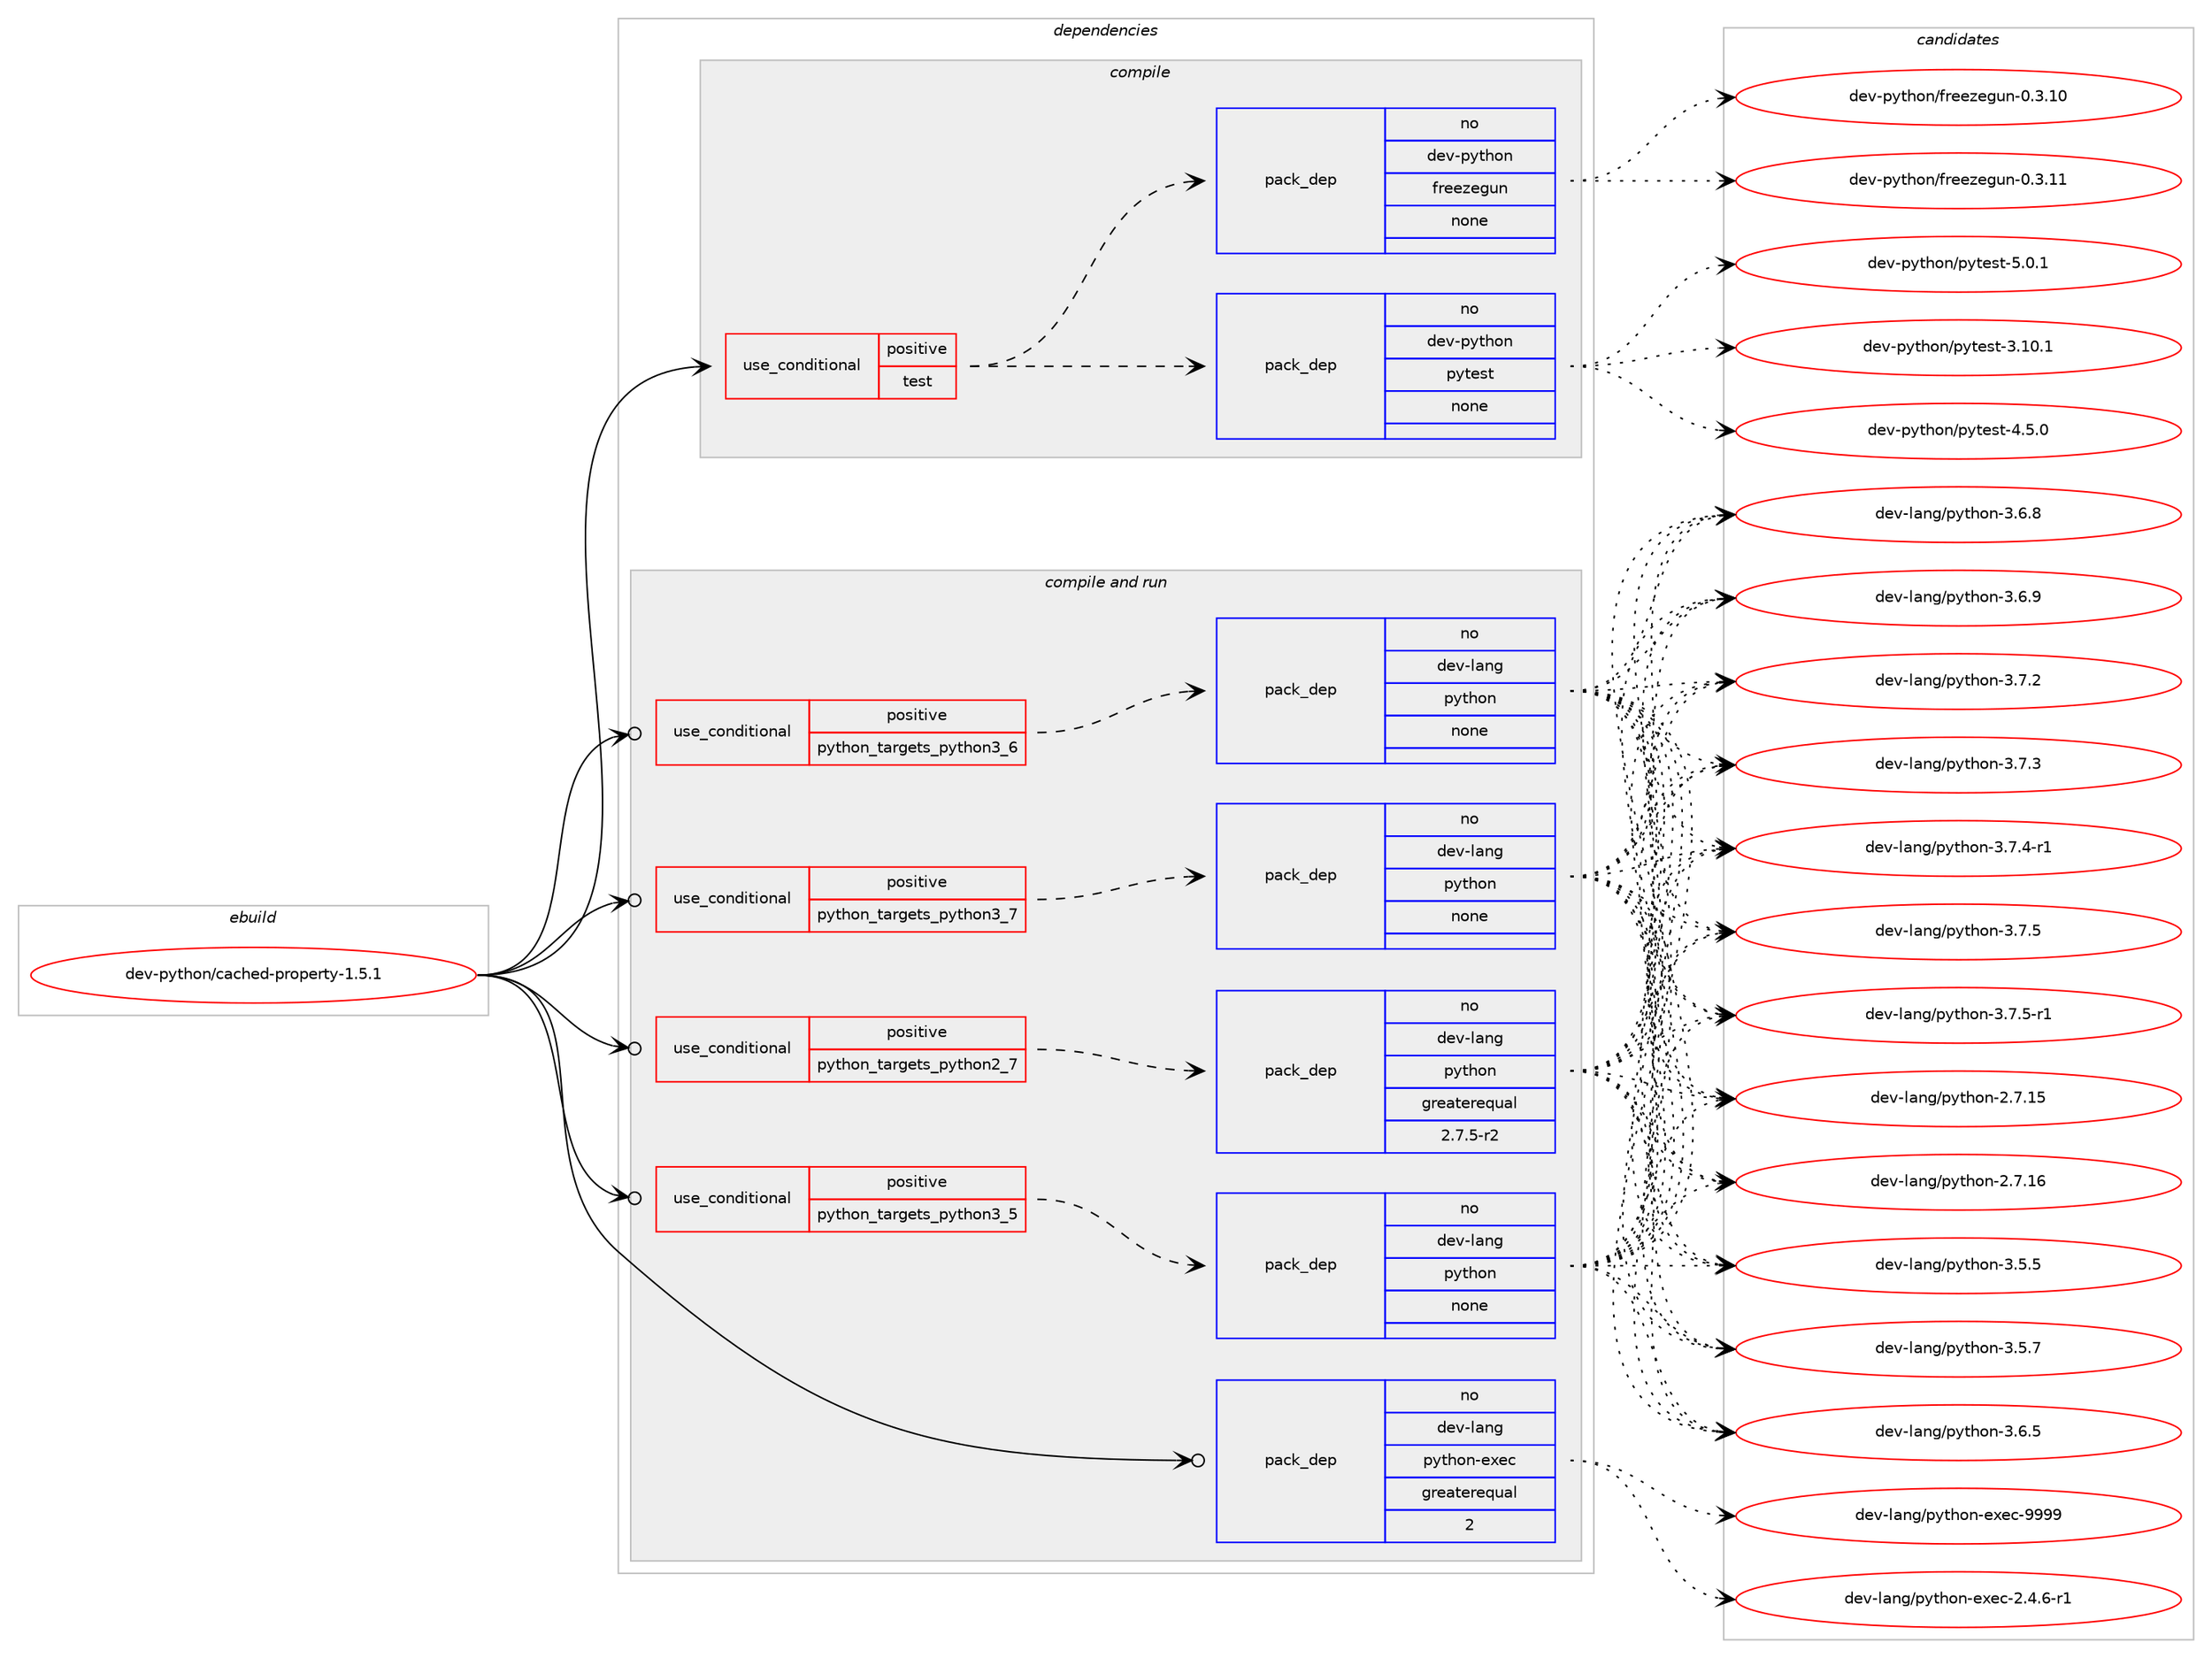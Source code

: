 digraph prolog {

# *************
# Graph options
# *************

newrank=true;
concentrate=true;
compound=true;
graph [rankdir=LR,fontname=Helvetica,fontsize=10,ranksep=1.5];#, ranksep=2.5, nodesep=0.2];
edge  [arrowhead=vee];
node  [fontname=Helvetica,fontsize=10];

# **********
# The ebuild
# **********

subgraph cluster_leftcol {
color=gray;
rank=same;
label=<<i>ebuild</i>>;
id [label="dev-python/cached-property-1.5.1", color=red, width=4, href="../dev-python/cached-property-1.5.1.svg"];
}

# ****************
# The dependencies
# ****************

subgraph cluster_midcol {
color=gray;
label=<<i>dependencies</i>>;
subgraph cluster_compile {
fillcolor="#eeeeee";
style=filled;
label=<<i>compile</i>>;
subgraph cond137179 {
dependency597792 [label=<<TABLE BORDER="0" CELLBORDER="1" CELLSPACING="0" CELLPADDING="4"><TR><TD ROWSPAN="3" CELLPADDING="10">use_conditional</TD></TR><TR><TD>positive</TD></TR><TR><TD>test</TD></TR></TABLE>>, shape=none, color=red];
subgraph pack448836 {
dependency597793 [label=<<TABLE BORDER="0" CELLBORDER="1" CELLSPACING="0" CELLPADDING="4" WIDTH="220"><TR><TD ROWSPAN="6" CELLPADDING="30">pack_dep</TD></TR><TR><TD WIDTH="110">no</TD></TR><TR><TD>dev-python</TD></TR><TR><TD>pytest</TD></TR><TR><TD>none</TD></TR><TR><TD></TD></TR></TABLE>>, shape=none, color=blue];
}
dependency597792:e -> dependency597793:w [weight=20,style="dashed",arrowhead="vee"];
subgraph pack448837 {
dependency597794 [label=<<TABLE BORDER="0" CELLBORDER="1" CELLSPACING="0" CELLPADDING="4" WIDTH="220"><TR><TD ROWSPAN="6" CELLPADDING="30">pack_dep</TD></TR><TR><TD WIDTH="110">no</TD></TR><TR><TD>dev-python</TD></TR><TR><TD>freezegun</TD></TR><TR><TD>none</TD></TR><TR><TD></TD></TR></TABLE>>, shape=none, color=blue];
}
dependency597792:e -> dependency597794:w [weight=20,style="dashed",arrowhead="vee"];
}
id:e -> dependency597792:w [weight=20,style="solid",arrowhead="vee"];
}
subgraph cluster_compileandrun {
fillcolor="#eeeeee";
style=filled;
label=<<i>compile and run</i>>;
subgraph cond137180 {
dependency597795 [label=<<TABLE BORDER="0" CELLBORDER="1" CELLSPACING="0" CELLPADDING="4"><TR><TD ROWSPAN="3" CELLPADDING="10">use_conditional</TD></TR><TR><TD>positive</TD></TR><TR><TD>python_targets_python2_7</TD></TR></TABLE>>, shape=none, color=red];
subgraph pack448838 {
dependency597796 [label=<<TABLE BORDER="0" CELLBORDER="1" CELLSPACING="0" CELLPADDING="4" WIDTH="220"><TR><TD ROWSPAN="6" CELLPADDING="30">pack_dep</TD></TR><TR><TD WIDTH="110">no</TD></TR><TR><TD>dev-lang</TD></TR><TR><TD>python</TD></TR><TR><TD>greaterequal</TD></TR><TR><TD>2.7.5-r2</TD></TR></TABLE>>, shape=none, color=blue];
}
dependency597795:e -> dependency597796:w [weight=20,style="dashed",arrowhead="vee"];
}
id:e -> dependency597795:w [weight=20,style="solid",arrowhead="odotvee"];
subgraph cond137181 {
dependency597797 [label=<<TABLE BORDER="0" CELLBORDER="1" CELLSPACING="0" CELLPADDING="4"><TR><TD ROWSPAN="3" CELLPADDING="10">use_conditional</TD></TR><TR><TD>positive</TD></TR><TR><TD>python_targets_python3_5</TD></TR></TABLE>>, shape=none, color=red];
subgraph pack448839 {
dependency597798 [label=<<TABLE BORDER="0" CELLBORDER="1" CELLSPACING="0" CELLPADDING="4" WIDTH="220"><TR><TD ROWSPAN="6" CELLPADDING="30">pack_dep</TD></TR><TR><TD WIDTH="110">no</TD></TR><TR><TD>dev-lang</TD></TR><TR><TD>python</TD></TR><TR><TD>none</TD></TR><TR><TD></TD></TR></TABLE>>, shape=none, color=blue];
}
dependency597797:e -> dependency597798:w [weight=20,style="dashed",arrowhead="vee"];
}
id:e -> dependency597797:w [weight=20,style="solid",arrowhead="odotvee"];
subgraph cond137182 {
dependency597799 [label=<<TABLE BORDER="0" CELLBORDER="1" CELLSPACING="0" CELLPADDING="4"><TR><TD ROWSPAN="3" CELLPADDING="10">use_conditional</TD></TR><TR><TD>positive</TD></TR><TR><TD>python_targets_python3_6</TD></TR></TABLE>>, shape=none, color=red];
subgraph pack448840 {
dependency597800 [label=<<TABLE BORDER="0" CELLBORDER="1" CELLSPACING="0" CELLPADDING="4" WIDTH="220"><TR><TD ROWSPAN="6" CELLPADDING="30">pack_dep</TD></TR><TR><TD WIDTH="110">no</TD></TR><TR><TD>dev-lang</TD></TR><TR><TD>python</TD></TR><TR><TD>none</TD></TR><TR><TD></TD></TR></TABLE>>, shape=none, color=blue];
}
dependency597799:e -> dependency597800:w [weight=20,style="dashed",arrowhead="vee"];
}
id:e -> dependency597799:w [weight=20,style="solid",arrowhead="odotvee"];
subgraph cond137183 {
dependency597801 [label=<<TABLE BORDER="0" CELLBORDER="1" CELLSPACING="0" CELLPADDING="4"><TR><TD ROWSPAN="3" CELLPADDING="10">use_conditional</TD></TR><TR><TD>positive</TD></TR><TR><TD>python_targets_python3_7</TD></TR></TABLE>>, shape=none, color=red];
subgraph pack448841 {
dependency597802 [label=<<TABLE BORDER="0" CELLBORDER="1" CELLSPACING="0" CELLPADDING="4" WIDTH="220"><TR><TD ROWSPAN="6" CELLPADDING="30">pack_dep</TD></TR><TR><TD WIDTH="110">no</TD></TR><TR><TD>dev-lang</TD></TR><TR><TD>python</TD></TR><TR><TD>none</TD></TR><TR><TD></TD></TR></TABLE>>, shape=none, color=blue];
}
dependency597801:e -> dependency597802:w [weight=20,style="dashed",arrowhead="vee"];
}
id:e -> dependency597801:w [weight=20,style="solid",arrowhead="odotvee"];
subgraph pack448842 {
dependency597803 [label=<<TABLE BORDER="0" CELLBORDER="1" CELLSPACING="0" CELLPADDING="4" WIDTH="220"><TR><TD ROWSPAN="6" CELLPADDING="30">pack_dep</TD></TR><TR><TD WIDTH="110">no</TD></TR><TR><TD>dev-lang</TD></TR><TR><TD>python-exec</TD></TR><TR><TD>greaterequal</TD></TR><TR><TD>2</TD></TR></TABLE>>, shape=none, color=blue];
}
id:e -> dependency597803:w [weight=20,style="solid",arrowhead="odotvee"];
}
subgraph cluster_run {
fillcolor="#eeeeee";
style=filled;
label=<<i>run</i>>;
}
}

# **************
# The candidates
# **************

subgraph cluster_choices {
rank=same;
color=gray;
label=<<i>candidates</i>>;

subgraph choice448836 {
color=black;
nodesep=1;
choice100101118451121211161041111104711212111610111511645514649484649 [label="dev-python/pytest-3.10.1", color=red, width=4,href="../dev-python/pytest-3.10.1.svg"];
choice1001011184511212111610411111047112121116101115116455246534648 [label="dev-python/pytest-4.5.0", color=red, width=4,href="../dev-python/pytest-4.5.0.svg"];
choice1001011184511212111610411111047112121116101115116455346484649 [label="dev-python/pytest-5.0.1", color=red, width=4,href="../dev-python/pytest-5.0.1.svg"];
dependency597793:e -> choice100101118451121211161041111104711212111610111511645514649484649:w [style=dotted,weight="100"];
dependency597793:e -> choice1001011184511212111610411111047112121116101115116455246534648:w [style=dotted,weight="100"];
dependency597793:e -> choice1001011184511212111610411111047112121116101115116455346484649:w [style=dotted,weight="100"];
}
subgraph choice448837 {
color=black;
nodesep=1;
choice100101118451121211161041111104710211410110112210110311711045484651464948 [label="dev-python/freezegun-0.3.10", color=red, width=4,href="../dev-python/freezegun-0.3.10.svg"];
choice100101118451121211161041111104710211410110112210110311711045484651464949 [label="dev-python/freezegun-0.3.11", color=red, width=4,href="../dev-python/freezegun-0.3.11.svg"];
dependency597794:e -> choice100101118451121211161041111104710211410110112210110311711045484651464948:w [style=dotted,weight="100"];
dependency597794:e -> choice100101118451121211161041111104710211410110112210110311711045484651464949:w [style=dotted,weight="100"];
}
subgraph choice448838 {
color=black;
nodesep=1;
choice10010111845108971101034711212111610411111045504655464953 [label="dev-lang/python-2.7.15", color=red, width=4,href="../dev-lang/python-2.7.15.svg"];
choice10010111845108971101034711212111610411111045504655464954 [label="dev-lang/python-2.7.16", color=red, width=4,href="../dev-lang/python-2.7.16.svg"];
choice100101118451089711010347112121116104111110455146534653 [label="dev-lang/python-3.5.5", color=red, width=4,href="../dev-lang/python-3.5.5.svg"];
choice100101118451089711010347112121116104111110455146534655 [label="dev-lang/python-3.5.7", color=red, width=4,href="../dev-lang/python-3.5.7.svg"];
choice100101118451089711010347112121116104111110455146544653 [label="dev-lang/python-3.6.5", color=red, width=4,href="../dev-lang/python-3.6.5.svg"];
choice100101118451089711010347112121116104111110455146544656 [label="dev-lang/python-3.6.8", color=red, width=4,href="../dev-lang/python-3.6.8.svg"];
choice100101118451089711010347112121116104111110455146544657 [label="dev-lang/python-3.6.9", color=red, width=4,href="../dev-lang/python-3.6.9.svg"];
choice100101118451089711010347112121116104111110455146554650 [label="dev-lang/python-3.7.2", color=red, width=4,href="../dev-lang/python-3.7.2.svg"];
choice100101118451089711010347112121116104111110455146554651 [label="dev-lang/python-3.7.3", color=red, width=4,href="../dev-lang/python-3.7.3.svg"];
choice1001011184510897110103471121211161041111104551465546524511449 [label="dev-lang/python-3.7.4-r1", color=red, width=4,href="../dev-lang/python-3.7.4-r1.svg"];
choice100101118451089711010347112121116104111110455146554653 [label="dev-lang/python-3.7.5", color=red, width=4,href="../dev-lang/python-3.7.5.svg"];
choice1001011184510897110103471121211161041111104551465546534511449 [label="dev-lang/python-3.7.5-r1", color=red, width=4,href="../dev-lang/python-3.7.5-r1.svg"];
dependency597796:e -> choice10010111845108971101034711212111610411111045504655464953:w [style=dotted,weight="100"];
dependency597796:e -> choice10010111845108971101034711212111610411111045504655464954:w [style=dotted,weight="100"];
dependency597796:e -> choice100101118451089711010347112121116104111110455146534653:w [style=dotted,weight="100"];
dependency597796:e -> choice100101118451089711010347112121116104111110455146534655:w [style=dotted,weight="100"];
dependency597796:e -> choice100101118451089711010347112121116104111110455146544653:w [style=dotted,weight="100"];
dependency597796:e -> choice100101118451089711010347112121116104111110455146544656:w [style=dotted,weight="100"];
dependency597796:e -> choice100101118451089711010347112121116104111110455146544657:w [style=dotted,weight="100"];
dependency597796:e -> choice100101118451089711010347112121116104111110455146554650:w [style=dotted,weight="100"];
dependency597796:e -> choice100101118451089711010347112121116104111110455146554651:w [style=dotted,weight="100"];
dependency597796:e -> choice1001011184510897110103471121211161041111104551465546524511449:w [style=dotted,weight="100"];
dependency597796:e -> choice100101118451089711010347112121116104111110455146554653:w [style=dotted,weight="100"];
dependency597796:e -> choice1001011184510897110103471121211161041111104551465546534511449:w [style=dotted,weight="100"];
}
subgraph choice448839 {
color=black;
nodesep=1;
choice10010111845108971101034711212111610411111045504655464953 [label="dev-lang/python-2.7.15", color=red, width=4,href="../dev-lang/python-2.7.15.svg"];
choice10010111845108971101034711212111610411111045504655464954 [label="dev-lang/python-2.7.16", color=red, width=4,href="../dev-lang/python-2.7.16.svg"];
choice100101118451089711010347112121116104111110455146534653 [label="dev-lang/python-3.5.5", color=red, width=4,href="../dev-lang/python-3.5.5.svg"];
choice100101118451089711010347112121116104111110455146534655 [label="dev-lang/python-3.5.7", color=red, width=4,href="../dev-lang/python-3.5.7.svg"];
choice100101118451089711010347112121116104111110455146544653 [label="dev-lang/python-3.6.5", color=red, width=4,href="../dev-lang/python-3.6.5.svg"];
choice100101118451089711010347112121116104111110455146544656 [label="dev-lang/python-3.6.8", color=red, width=4,href="../dev-lang/python-3.6.8.svg"];
choice100101118451089711010347112121116104111110455146544657 [label="dev-lang/python-3.6.9", color=red, width=4,href="../dev-lang/python-3.6.9.svg"];
choice100101118451089711010347112121116104111110455146554650 [label="dev-lang/python-3.7.2", color=red, width=4,href="../dev-lang/python-3.7.2.svg"];
choice100101118451089711010347112121116104111110455146554651 [label="dev-lang/python-3.7.3", color=red, width=4,href="../dev-lang/python-3.7.3.svg"];
choice1001011184510897110103471121211161041111104551465546524511449 [label="dev-lang/python-3.7.4-r1", color=red, width=4,href="../dev-lang/python-3.7.4-r1.svg"];
choice100101118451089711010347112121116104111110455146554653 [label="dev-lang/python-3.7.5", color=red, width=4,href="../dev-lang/python-3.7.5.svg"];
choice1001011184510897110103471121211161041111104551465546534511449 [label="dev-lang/python-3.7.5-r1", color=red, width=4,href="../dev-lang/python-3.7.5-r1.svg"];
dependency597798:e -> choice10010111845108971101034711212111610411111045504655464953:w [style=dotted,weight="100"];
dependency597798:e -> choice10010111845108971101034711212111610411111045504655464954:w [style=dotted,weight="100"];
dependency597798:e -> choice100101118451089711010347112121116104111110455146534653:w [style=dotted,weight="100"];
dependency597798:e -> choice100101118451089711010347112121116104111110455146534655:w [style=dotted,weight="100"];
dependency597798:e -> choice100101118451089711010347112121116104111110455146544653:w [style=dotted,weight="100"];
dependency597798:e -> choice100101118451089711010347112121116104111110455146544656:w [style=dotted,weight="100"];
dependency597798:e -> choice100101118451089711010347112121116104111110455146544657:w [style=dotted,weight="100"];
dependency597798:e -> choice100101118451089711010347112121116104111110455146554650:w [style=dotted,weight="100"];
dependency597798:e -> choice100101118451089711010347112121116104111110455146554651:w [style=dotted,weight="100"];
dependency597798:e -> choice1001011184510897110103471121211161041111104551465546524511449:w [style=dotted,weight="100"];
dependency597798:e -> choice100101118451089711010347112121116104111110455146554653:w [style=dotted,weight="100"];
dependency597798:e -> choice1001011184510897110103471121211161041111104551465546534511449:w [style=dotted,weight="100"];
}
subgraph choice448840 {
color=black;
nodesep=1;
choice10010111845108971101034711212111610411111045504655464953 [label="dev-lang/python-2.7.15", color=red, width=4,href="../dev-lang/python-2.7.15.svg"];
choice10010111845108971101034711212111610411111045504655464954 [label="dev-lang/python-2.7.16", color=red, width=4,href="../dev-lang/python-2.7.16.svg"];
choice100101118451089711010347112121116104111110455146534653 [label="dev-lang/python-3.5.5", color=red, width=4,href="../dev-lang/python-3.5.5.svg"];
choice100101118451089711010347112121116104111110455146534655 [label="dev-lang/python-3.5.7", color=red, width=4,href="../dev-lang/python-3.5.7.svg"];
choice100101118451089711010347112121116104111110455146544653 [label="dev-lang/python-3.6.5", color=red, width=4,href="../dev-lang/python-3.6.5.svg"];
choice100101118451089711010347112121116104111110455146544656 [label="dev-lang/python-3.6.8", color=red, width=4,href="../dev-lang/python-3.6.8.svg"];
choice100101118451089711010347112121116104111110455146544657 [label="dev-lang/python-3.6.9", color=red, width=4,href="../dev-lang/python-3.6.9.svg"];
choice100101118451089711010347112121116104111110455146554650 [label="dev-lang/python-3.7.2", color=red, width=4,href="../dev-lang/python-3.7.2.svg"];
choice100101118451089711010347112121116104111110455146554651 [label="dev-lang/python-3.7.3", color=red, width=4,href="../dev-lang/python-3.7.3.svg"];
choice1001011184510897110103471121211161041111104551465546524511449 [label="dev-lang/python-3.7.4-r1", color=red, width=4,href="../dev-lang/python-3.7.4-r1.svg"];
choice100101118451089711010347112121116104111110455146554653 [label="dev-lang/python-3.7.5", color=red, width=4,href="../dev-lang/python-3.7.5.svg"];
choice1001011184510897110103471121211161041111104551465546534511449 [label="dev-lang/python-3.7.5-r1", color=red, width=4,href="../dev-lang/python-3.7.5-r1.svg"];
dependency597800:e -> choice10010111845108971101034711212111610411111045504655464953:w [style=dotted,weight="100"];
dependency597800:e -> choice10010111845108971101034711212111610411111045504655464954:w [style=dotted,weight="100"];
dependency597800:e -> choice100101118451089711010347112121116104111110455146534653:w [style=dotted,weight="100"];
dependency597800:e -> choice100101118451089711010347112121116104111110455146534655:w [style=dotted,weight="100"];
dependency597800:e -> choice100101118451089711010347112121116104111110455146544653:w [style=dotted,weight="100"];
dependency597800:e -> choice100101118451089711010347112121116104111110455146544656:w [style=dotted,weight="100"];
dependency597800:e -> choice100101118451089711010347112121116104111110455146544657:w [style=dotted,weight="100"];
dependency597800:e -> choice100101118451089711010347112121116104111110455146554650:w [style=dotted,weight="100"];
dependency597800:e -> choice100101118451089711010347112121116104111110455146554651:w [style=dotted,weight="100"];
dependency597800:e -> choice1001011184510897110103471121211161041111104551465546524511449:w [style=dotted,weight="100"];
dependency597800:e -> choice100101118451089711010347112121116104111110455146554653:w [style=dotted,weight="100"];
dependency597800:e -> choice1001011184510897110103471121211161041111104551465546534511449:w [style=dotted,weight="100"];
}
subgraph choice448841 {
color=black;
nodesep=1;
choice10010111845108971101034711212111610411111045504655464953 [label="dev-lang/python-2.7.15", color=red, width=4,href="../dev-lang/python-2.7.15.svg"];
choice10010111845108971101034711212111610411111045504655464954 [label="dev-lang/python-2.7.16", color=red, width=4,href="../dev-lang/python-2.7.16.svg"];
choice100101118451089711010347112121116104111110455146534653 [label="dev-lang/python-3.5.5", color=red, width=4,href="../dev-lang/python-3.5.5.svg"];
choice100101118451089711010347112121116104111110455146534655 [label="dev-lang/python-3.5.7", color=red, width=4,href="../dev-lang/python-3.5.7.svg"];
choice100101118451089711010347112121116104111110455146544653 [label="dev-lang/python-3.6.5", color=red, width=4,href="../dev-lang/python-3.6.5.svg"];
choice100101118451089711010347112121116104111110455146544656 [label="dev-lang/python-3.6.8", color=red, width=4,href="../dev-lang/python-3.6.8.svg"];
choice100101118451089711010347112121116104111110455146544657 [label="dev-lang/python-3.6.9", color=red, width=4,href="../dev-lang/python-3.6.9.svg"];
choice100101118451089711010347112121116104111110455146554650 [label="dev-lang/python-3.7.2", color=red, width=4,href="../dev-lang/python-3.7.2.svg"];
choice100101118451089711010347112121116104111110455146554651 [label="dev-lang/python-3.7.3", color=red, width=4,href="../dev-lang/python-3.7.3.svg"];
choice1001011184510897110103471121211161041111104551465546524511449 [label="dev-lang/python-3.7.4-r1", color=red, width=4,href="../dev-lang/python-3.7.4-r1.svg"];
choice100101118451089711010347112121116104111110455146554653 [label="dev-lang/python-3.7.5", color=red, width=4,href="../dev-lang/python-3.7.5.svg"];
choice1001011184510897110103471121211161041111104551465546534511449 [label="dev-lang/python-3.7.5-r1", color=red, width=4,href="../dev-lang/python-3.7.5-r1.svg"];
dependency597802:e -> choice10010111845108971101034711212111610411111045504655464953:w [style=dotted,weight="100"];
dependency597802:e -> choice10010111845108971101034711212111610411111045504655464954:w [style=dotted,weight="100"];
dependency597802:e -> choice100101118451089711010347112121116104111110455146534653:w [style=dotted,weight="100"];
dependency597802:e -> choice100101118451089711010347112121116104111110455146534655:w [style=dotted,weight="100"];
dependency597802:e -> choice100101118451089711010347112121116104111110455146544653:w [style=dotted,weight="100"];
dependency597802:e -> choice100101118451089711010347112121116104111110455146544656:w [style=dotted,weight="100"];
dependency597802:e -> choice100101118451089711010347112121116104111110455146544657:w [style=dotted,weight="100"];
dependency597802:e -> choice100101118451089711010347112121116104111110455146554650:w [style=dotted,weight="100"];
dependency597802:e -> choice100101118451089711010347112121116104111110455146554651:w [style=dotted,weight="100"];
dependency597802:e -> choice1001011184510897110103471121211161041111104551465546524511449:w [style=dotted,weight="100"];
dependency597802:e -> choice100101118451089711010347112121116104111110455146554653:w [style=dotted,weight="100"];
dependency597802:e -> choice1001011184510897110103471121211161041111104551465546534511449:w [style=dotted,weight="100"];
}
subgraph choice448842 {
color=black;
nodesep=1;
choice10010111845108971101034711212111610411111045101120101994550465246544511449 [label="dev-lang/python-exec-2.4.6-r1", color=red, width=4,href="../dev-lang/python-exec-2.4.6-r1.svg"];
choice10010111845108971101034711212111610411111045101120101994557575757 [label="dev-lang/python-exec-9999", color=red, width=4,href="../dev-lang/python-exec-9999.svg"];
dependency597803:e -> choice10010111845108971101034711212111610411111045101120101994550465246544511449:w [style=dotted,weight="100"];
dependency597803:e -> choice10010111845108971101034711212111610411111045101120101994557575757:w [style=dotted,weight="100"];
}
}

}
